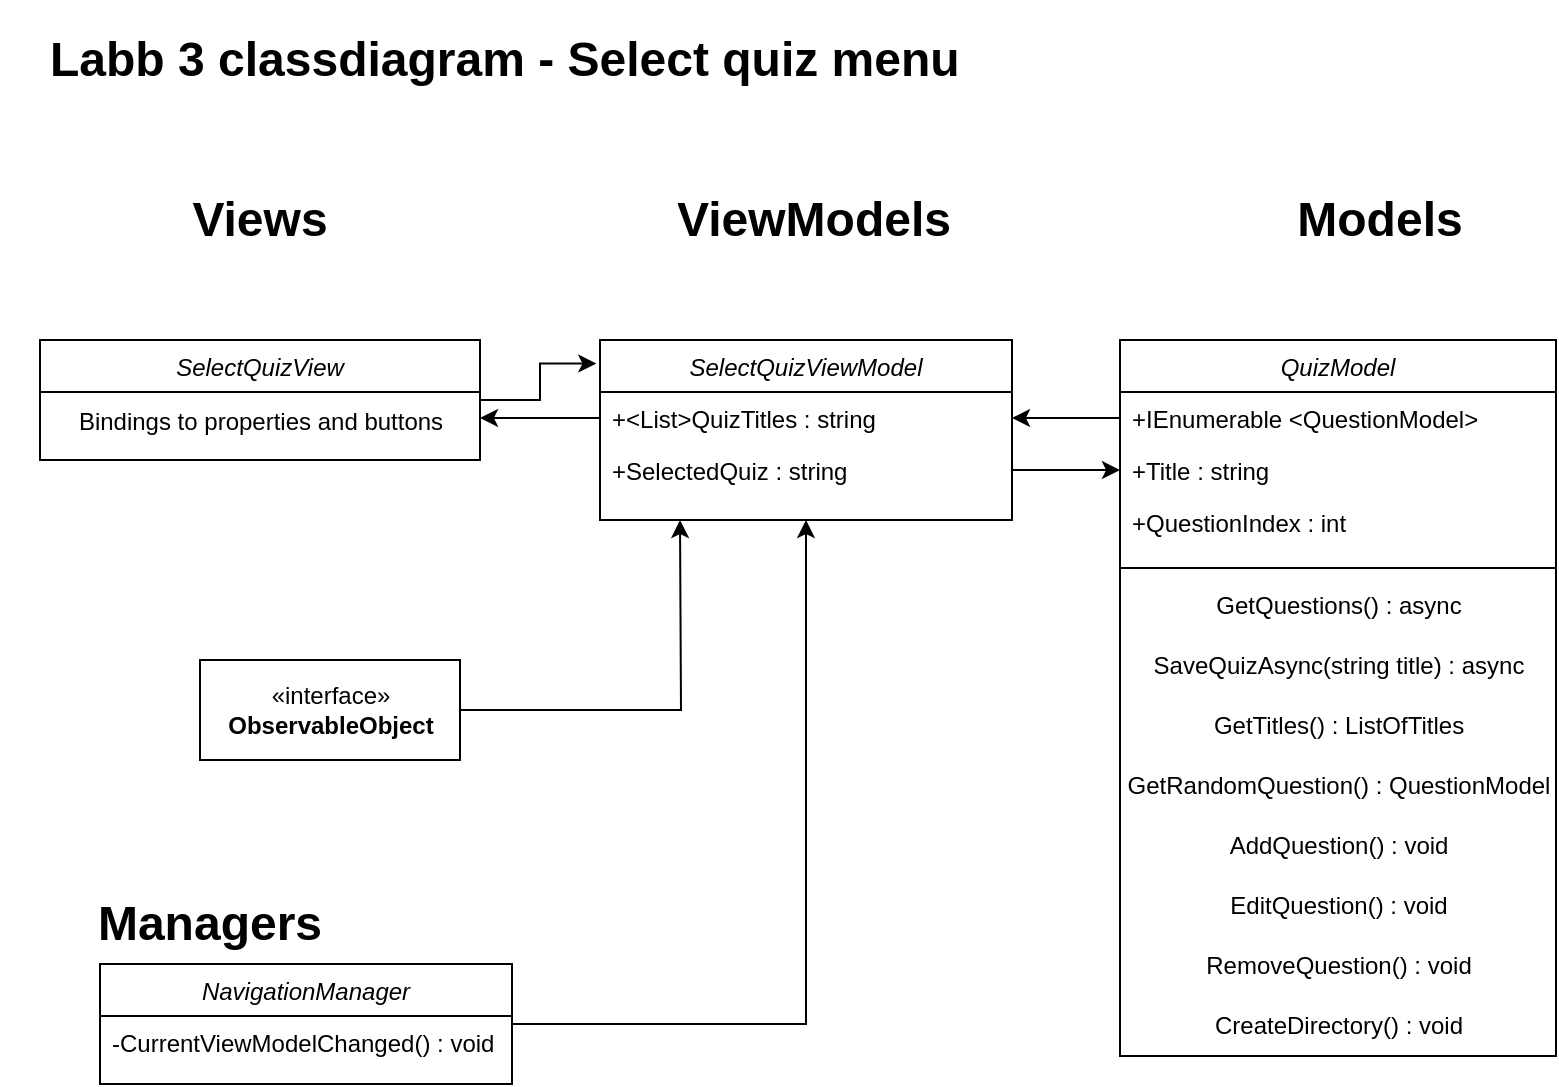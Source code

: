 <mxfile version="20.5.3" type="github">
  <diagram id="D82zdN16nDoWpGuDanEA" name="Sida-1">
    <mxGraphModel dx="2249" dy="697" grid="1" gridSize="10" guides="1" tooltips="1" connect="1" arrows="1" fold="1" page="1" pageScale="1" pageWidth="827" pageHeight="1169" math="0" shadow="0">
      <root>
        <mxCell id="0" />
        <mxCell id="1" parent="0" />
        <mxCell id="yJoDiRHEabI2rLRF0Zf2-1" value="&lt;h1&gt;Labb 3 classdiagram - Select quiz menu&lt;/h1&gt;" style="text;html=1;strokeColor=none;fillColor=none;spacing=5;spacingTop=-20;whiteSpace=wrap;overflow=hidden;rounded=0;" vertex="1" parent="1">
          <mxGeometry x="-800" y="30" width="650" height="50" as="geometry" />
        </mxCell>
        <mxCell id="yJoDiRHEabI2rLRF0Zf2-2" value="&lt;h1&gt;Views&lt;/h1&gt;" style="text;html=1;strokeColor=none;fillColor=none;spacing=5;spacingTop=-20;whiteSpace=wrap;overflow=hidden;rounded=0;align=center;" vertex="1" parent="1">
          <mxGeometry x="-740" y="110" width="100" height="40" as="geometry" />
        </mxCell>
        <mxCell id="yJoDiRHEabI2rLRF0Zf2-3" value="&lt;h1&gt;ViewModels&lt;/h1&gt;" style="text;html=1;strokeColor=none;fillColor=none;spacing=5;spacingTop=-20;whiteSpace=wrap;overflow=hidden;rounded=0;align=center;" vertex="1" parent="1">
          <mxGeometry x="-518" y="110" width="210" height="40" as="geometry" />
        </mxCell>
        <mxCell id="yJoDiRHEabI2rLRF0Zf2-4" value="&lt;h1&gt;Models&lt;/h1&gt;" style="text;html=1;strokeColor=none;fillColor=none;spacing=5;spacingTop=-20;whiteSpace=wrap;overflow=hidden;rounded=0;align=center;" vertex="1" parent="1">
          <mxGeometry x="-180" y="110" width="100" height="40" as="geometry" />
        </mxCell>
        <mxCell id="yJoDiRHEabI2rLRF0Zf2-5" value="SelectQuizViewModel" style="swimlane;fontStyle=2;align=center;verticalAlign=top;childLayout=stackLayout;horizontal=1;startSize=26;horizontalStack=0;resizeParent=1;resizeLast=0;collapsible=1;marginBottom=0;rounded=0;shadow=0;strokeWidth=1;" vertex="1" parent="1">
          <mxGeometry x="-520" y="190" width="206" height="90" as="geometry">
            <mxRectangle x="230" y="140" width="160" height="26" as="alternateBounds" />
          </mxGeometry>
        </mxCell>
        <mxCell id="yJoDiRHEabI2rLRF0Zf2-6" value="+&lt;List&gt;QuizTitles : string" style="text;align=left;verticalAlign=top;spacingLeft=4;spacingRight=4;overflow=hidden;rotatable=0;points=[[0,0.5],[1,0.5]];portConstraint=eastwest;" vertex="1" parent="yJoDiRHEabI2rLRF0Zf2-5">
          <mxGeometry y="26" width="206" height="26" as="geometry" />
        </mxCell>
        <mxCell id="yJoDiRHEabI2rLRF0Zf2-7" value="+SelectedQuiz : string" style="text;align=left;verticalAlign=top;spacingLeft=4;spacingRight=4;overflow=hidden;rotatable=0;points=[[0,0.5],[1,0.5]];portConstraint=eastwest;rounded=0;shadow=0;html=0;" vertex="1" parent="yJoDiRHEabI2rLRF0Zf2-5">
          <mxGeometry y="52" width="206" height="26" as="geometry" />
        </mxCell>
        <mxCell id="yJoDiRHEabI2rLRF0Zf2-8" style="edgeStyle=orthogonalEdgeStyle;rounded=0;orthogonalLoop=1;jettySize=auto;html=1;entryX=-0.009;entryY=0.131;entryDx=0;entryDy=0;entryPerimeter=0;" edge="1" parent="1" source="yJoDiRHEabI2rLRF0Zf2-9" target="yJoDiRHEabI2rLRF0Zf2-5">
          <mxGeometry relative="1" as="geometry" />
        </mxCell>
        <mxCell id="yJoDiRHEabI2rLRF0Zf2-9" value="SelectQuizView" style="swimlane;fontStyle=2;align=center;verticalAlign=top;childLayout=stackLayout;horizontal=1;startSize=26;horizontalStack=0;resizeParent=1;resizeLast=0;collapsible=1;marginBottom=0;rounded=0;shadow=0;strokeWidth=1;" vertex="1" parent="1">
          <mxGeometry x="-800" y="190" width="220" height="60" as="geometry">
            <mxRectangle x="230" y="140" width="160" height="26" as="alternateBounds" />
          </mxGeometry>
        </mxCell>
        <mxCell id="yJoDiRHEabI2rLRF0Zf2-10" value="Bindings to properties and buttons" style="text;html=1;align=center;verticalAlign=middle;resizable=0;points=[];autosize=1;strokeColor=none;fillColor=none;" vertex="1" parent="yJoDiRHEabI2rLRF0Zf2-9">
          <mxGeometry y="26" width="220" height="30" as="geometry" />
        </mxCell>
        <mxCell id="yJoDiRHEabI2rLRF0Zf2-11" style="edgeStyle=orthogonalEdgeStyle;rounded=0;orthogonalLoop=1;jettySize=auto;html=1;entryX=1;entryY=0.5;entryDx=0;entryDy=0;" edge="1" parent="1" source="yJoDiRHEabI2rLRF0Zf2-6">
          <mxGeometry relative="1" as="geometry">
            <mxPoint x="-580" y="229" as="targetPoint" />
          </mxGeometry>
        </mxCell>
        <mxCell id="yJoDiRHEabI2rLRF0Zf2-12" value="QuizModel" style="swimlane;fontStyle=2;align=center;verticalAlign=top;childLayout=stackLayout;horizontal=1;startSize=26;horizontalStack=0;resizeParent=1;resizeLast=0;collapsible=1;marginBottom=0;rounded=0;shadow=0;strokeWidth=1;" vertex="1" parent="1">
          <mxGeometry x="-260" y="190" width="218" height="358" as="geometry">
            <mxRectangle x="230" y="140" width="160" height="26" as="alternateBounds" />
          </mxGeometry>
        </mxCell>
        <mxCell id="yJoDiRHEabI2rLRF0Zf2-13" value="+IEnumerable &lt;QuestionModel&gt;" style="text;align=left;verticalAlign=top;spacingLeft=4;spacingRight=4;overflow=hidden;rotatable=0;points=[[0,0.5],[1,0.5]];portConstraint=eastwest;" vertex="1" parent="yJoDiRHEabI2rLRF0Zf2-12">
          <mxGeometry y="26" width="218" height="26" as="geometry" />
        </mxCell>
        <mxCell id="yJoDiRHEabI2rLRF0Zf2-14" value="+Title : string" style="text;align=left;verticalAlign=top;spacingLeft=4;spacingRight=4;overflow=hidden;rotatable=0;points=[[0,0.5],[1,0.5]];portConstraint=eastwest;rounded=0;shadow=0;html=0;" vertex="1" parent="yJoDiRHEabI2rLRF0Zf2-12">
          <mxGeometry y="52" width="218" height="26" as="geometry" />
        </mxCell>
        <mxCell id="yJoDiRHEabI2rLRF0Zf2-15" value="+QuestionIndex : int" style="text;align=left;verticalAlign=top;spacingLeft=4;spacingRight=4;overflow=hidden;rotatable=0;points=[[0,0.5],[1,0.5]];portConstraint=eastwest;rounded=0;shadow=0;html=0;" vertex="1" parent="yJoDiRHEabI2rLRF0Zf2-12">
          <mxGeometry y="78" width="218" height="32" as="geometry" />
        </mxCell>
        <mxCell id="yJoDiRHEabI2rLRF0Zf2-16" value="" style="line;strokeWidth=1;fillColor=none;align=left;verticalAlign=middle;spacingTop=-1;spacingLeft=3;spacingRight=3;rotatable=0;labelPosition=right;points=[];portConstraint=eastwest;strokeColor=inherit;" vertex="1" parent="yJoDiRHEabI2rLRF0Zf2-12">
          <mxGeometry y="110" width="218" height="8" as="geometry" />
        </mxCell>
        <mxCell id="yJoDiRHEabI2rLRF0Zf2-17" value="GetQuestions() : async" style="text;html=1;align=center;verticalAlign=middle;resizable=0;points=[];autosize=1;strokeColor=none;fillColor=none;" vertex="1" parent="yJoDiRHEabI2rLRF0Zf2-12">
          <mxGeometry y="118" width="218" height="30" as="geometry" />
        </mxCell>
        <mxCell id="yJoDiRHEabI2rLRF0Zf2-18" value="SaveQuizAsync(string title) : async" style="text;html=1;align=center;verticalAlign=middle;resizable=0;points=[];autosize=1;strokeColor=none;fillColor=none;" vertex="1" parent="yJoDiRHEabI2rLRF0Zf2-12">
          <mxGeometry y="148" width="218" height="30" as="geometry" />
        </mxCell>
        <mxCell id="yJoDiRHEabI2rLRF0Zf2-19" value="GetTitles() : ListOfTitles" style="text;html=1;align=center;verticalAlign=middle;resizable=0;points=[];autosize=1;strokeColor=none;fillColor=none;" vertex="1" parent="yJoDiRHEabI2rLRF0Zf2-12">
          <mxGeometry y="178" width="218" height="30" as="geometry" />
        </mxCell>
        <mxCell id="yJoDiRHEabI2rLRF0Zf2-20" value="GetRandomQuestion() : QuestionModel" style="text;html=1;align=center;verticalAlign=middle;resizable=0;points=[];autosize=1;strokeColor=none;fillColor=none;" vertex="1" parent="yJoDiRHEabI2rLRF0Zf2-12">
          <mxGeometry y="208" width="218" height="30" as="geometry" />
        </mxCell>
        <mxCell id="yJoDiRHEabI2rLRF0Zf2-21" value="AddQuestion() : void" style="text;html=1;align=center;verticalAlign=middle;resizable=0;points=[];autosize=1;strokeColor=none;fillColor=none;" vertex="1" parent="yJoDiRHEabI2rLRF0Zf2-12">
          <mxGeometry y="238" width="218" height="30" as="geometry" />
        </mxCell>
        <mxCell id="yJoDiRHEabI2rLRF0Zf2-22" value="EditQuestion()&amp;nbsp;: void" style="text;html=1;align=center;verticalAlign=middle;resizable=0;points=[];autosize=1;strokeColor=none;fillColor=none;" vertex="1" parent="yJoDiRHEabI2rLRF0Zf2-12">
          <mxGeometry y="268" width="218" height="30" as="geometry" />
        </mxCell>
        <mxCell id="yJoDiRHEabI2rLRF0Zf2-23" value="RemoveQuestion()&amp;nbsp;: void" style="text;html=1;align=center;verticalAlign=middle;resizable=0;points=[];autosize=1;strokeColor=none;fillColor=none;" vertex="1" parent="yJoDiRHEabI2rLRF0Zf2-12">
          <mxGeometry y="298" width="218" height="30" as="geometry" />
        </mxCell>
        <mxCell id="yJoDiRHEabI2rLRF0Zf2-24" value="CreateDirectory()&amp;nbsp;: void" style="text;html=1;align=center;verticalAlign=middle;resizable=0;points=[];autosize=1;strokeColor=none;fillColor=none;" vertex="1" parent="yJoDiRHEabI2rLRF0Zf2-12">
          <mxGeometry y="328" width="218" height="30" as="geometry" />
        </mxCell>
        <mxCell id="yJoDiRHEabI2rLRF0Zf2-25" style="edgeStyle=orthogonalEdgeStyle;rounded=0;orthogonalLoop=1;jettySize=auto;html=1;entryX=0;entryY=0.5;entryDx=0;entryDy=0;" edge="1" parent="1" source="yJoDiRHEabI2rLRF0Zf2-7" target="yJoDiRHEabI2rLRF0Zf2-14">
          <mxGeometry relative="1" as="geometry" />
        </mxCell>
        <mxCell id="yJoDiRHEabI2rLRF0Zf2-26" style="edgeStyle=orthogonalEdgeStyle;rounded=0;orthogonalLoop=1;jettySize=auto;html=1;entryX=1;entryY=0.5;entryDx=0;entryDy=0;" edge="1" parent="1" source="yJoDiRHEabI2rLRF0Zf2-13" target="yJoDiRHEabI2rLRF0Zf2-6">
          <mxGeometry relative="1" as="geometry" />
        </mxCell>
        <mxCell id="yJoDiRHEabI2rLRF0Zf2-33" style="edgeStyle=orthogonalEdgeStyle;rounded=0;orthogonalLoop=1;jettySize=auto;html=1;" edge="1" parent="1" source="yJoDiRHEabI2rLRF0Zf2-28">
          <mxGeometry relative="1" as="geometry">
            <mxPoint x="-480" y="280" as="targetPoint" />
          </mxGeometry>
        </mxCell>
        <mxCell id="yJoDiRHEabI2rLRF0Zf2-28" value="«interface»&lt;br&gt;&lt;b&gt;ObservableObject&lt;/b&gt;" style="html=1;" vertex="1" parent="1">
          <mxGeometry x="-720" y="350" width="130" height="50" as="geometry" />
        </mxCell>
        <mxCell id="yJoDiRHEabI2rLRF0Zf2-29" value="&lt;h1&gt;Managers&lt;/h1&gt;" style="text;html=1;strokeColor=none;fillColor=none;spacing=5;spacingTop=-20;whiteSpace=wrap;overflow=hidden;rounded=0;align=center;" vertex="1" parent="1">
          <mxGeometry x="-820" y="462" width="210" height="40" as="geometry" />
        </mxCell>
        <mxCell id="yJoDiRHEabI2rLRF0Zf2-30" style="edgeStyle=orthogonalEdgeStyle;rounded=0;orthogonalLoop=1;jettySize=auto;html=1;entryX=0.5;entryY=1;entryDx=0;entryDy=0;" edge="1" parent="1" source="yJoDiRHEabI2rLRF0Zf2-31" target="yJoDiRHEabI2rLRF0Zf2-5">
          <mxGeometry relative="1" as="geometry">
            <mxPoint x="-520" y="531.99" as="targetPoint" />
          </mxGeometry>
        </mxCell>
        <mxCell id="yJoDiRHEabI2rLRF0Zf2-31" value="NavigationManager" style="swimlane;fontStyle=2;align=center;verticalAlign=top;childLayout=stackLayout;horizontal=1;startSize=26;horizontalStack=0;resizeParent=1;resizeLast=0;collapsible=1;marginBottom=0;rounded=0;shadow=0;strokeWidth=1;" vertex="1" parent="1">
          <mxGeometry x="-770" y="502" width="206" height="60" as="geometry">
            <mxRectangle x="230" y="140" width="160" height="26" as="alternateBounds" />
          </mxGeometry>
        </mxCell>
        <mxCell id="yJoDiRHEabI2rLRF0Zf2-32" value="-CurrentViewModelChanged() : void" style="text;align=left;verticalAlign=top;spacingLeft=4;spacingRight=4;overflow=hidden;rotatable=0;points=[[0,0.5],[1,0.5]];portConstraint=eastwest;" vertex="1" parent="yJoDiRHEabI2rLRF0Zf2-31">
          <mxGeometry y="26" width="206" height="26" as="geometry" />
        </mxCell>
      </root>
    </mxGraphModel>
  </diagram>
</mxfile>
